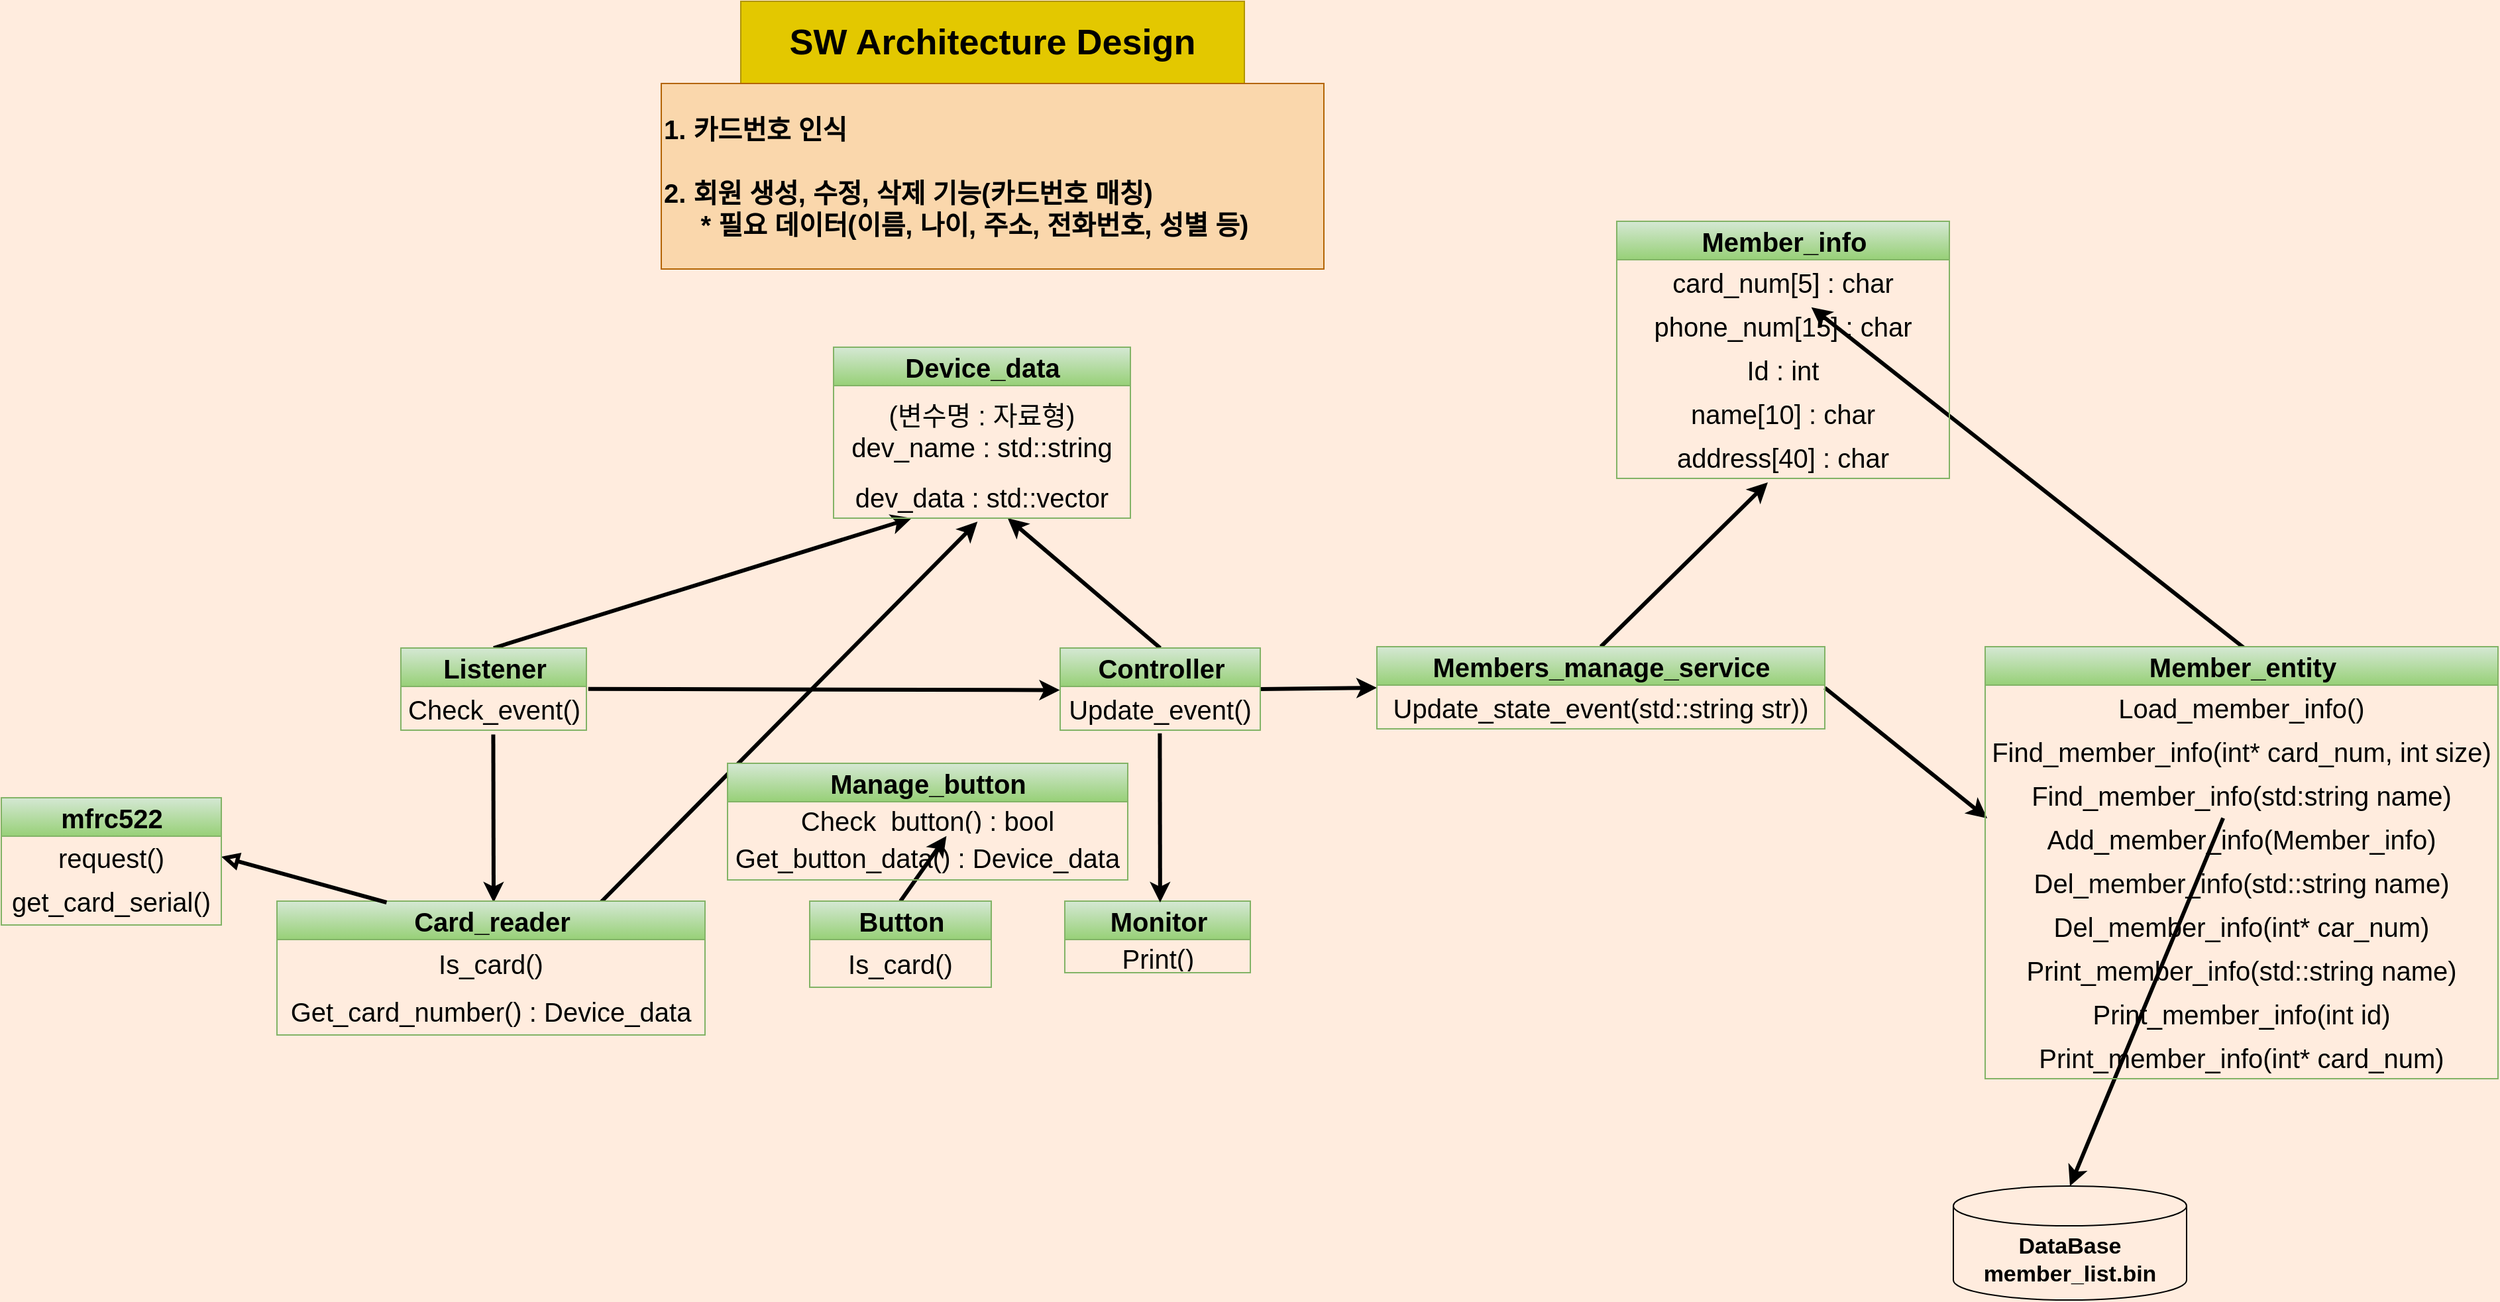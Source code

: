 <mxfile>
    <diagram id="uc_P3f4DxVGDnvg-8Ux_" name="페이지-1">
        <mxGraphModel dx="2387" dy="351" grid="0" gridSize="10" guides="1" tooltips="1" connect="1" arrows="1" fold="1" page="1" pageScale="1" pageWidth="827" pageHeight="1169" background="#FFECDE" math="0" shadow="0">
            <root>
                <mxCell id="0"/>
                <mxCell id="1" parent="0"/>
                <mxCell id="8" style="edgeStyle=none;html=1;exitX=1.01;exitY=0.055;exitDx=0;exitDy=0;entryX=-0.002;entryY=0.084;entryDx=0;entryDy=0;strokeColor=#000000;strokeWidth=3;entryPerimeter=0;exitPerimeter=0;" parent="1" source="24" target="35" edge="1">
                    <mxGeometry relative="1" as="geometry">
                        <mxPoint x="-1048" y="523" as="sourcePoint"/>
                        <mxPoint x="-1048" y="453" as="targetPoint"/>
                    </mxGeometry>
                </mxCell>
                <mxCell id="9" value="&lt;font color=&quot;#000000&quot; size=&quot;1&quot;&gt;&lt;b style=&quot;font-size: 27px&quot;&gt;SW Architecture Design&lt;/b&gt;&lt;/font&gt;" style="whiteSpace=wrap;html=1;fillColor=#e3c800;fontColor=#000000;strokeColor=#B09500;" parent="1" vertex="1">
                    <mxGeometry x="-1069" y="38" width="380" height="62" as="geometry"/>
                </mxCell>
                <mxCell id="10" value="&lt;div&gt;&lt;b style=&quot;font-size: 20px ; color: rgb(0 , 0 , 0)&quot;&gt;1. 카드번호 인식&lt;/b&gt;&lt;/div&gt;&lt;div&gt;&lt;b style=&quot;font-size: 20px ; color: rgb(0 , 0 , 0)&quot;&gt;&lt;br&gt;&lt;/b&gt;&lt;/div&gt;&lt;font color=&quot;#000000&quot; style=&quot;font-size: 20px&quot;&gt;&lt;div&gt;&lt;b&gt;2. 회원 생성, 수정, 삭제 기능(카드번호 매칭)&lt;/b&gt;&lt;/div&gt;&lt;/font&gt;&lt;b style=&quot;color: rgb(0 , 0 , 0) ; font-size: 20px&quot;&gt;&amp;nbsp; &amp;nbsp; &amp;nbsp;* 필요 데이터(이름, 나이, 주소, 전화번호, 성별 등)&lt;/b&gt;&lt;font color=&quot;#000000&quot; style=&quot;font-size: 20px&quot;&gt;&lt;b&gt;&lt;br&gt;&lt;/b&gt;&lt;/font&gt;" style="whiteSpace=wrap;html=1;fillColor=#fad7ac;strokeColor=#b46504;align=left;" parent="1" vertex="1">
                    <mxGeometry x="-1129" y="100" width="500" height="140" as="geometry"/>
                </mxCell>
                <mxCell id="40" style="edgeStyle=none;rounded=0;html=1;exitX=0.5;exitY=0;exitDx=0;exitDy=0;fontSize=20;fontColor=#000000;strokeColor=#000000;strokeWidth=3;" parent="1" source="23" target="39" edge="1">
                    <mxGeometry relative="1" as="geometry"/>
                </mxCell>
                <mxCell id="23" value="&lt;font color=&quot;#000000&quot;&gt;Listener&lt;/font&gt;" style="swimlane;fontStyle=1;align=center;verticalAlign=middle;childLayout=stackLayout;horizontal=1;startSize=29;horizontalStack=0;resizeParent=1;resizeParentMax=0;resizeLast=0;collapsible=0;marginBottom=0;html=1;fontSize=20;fillColor=#d5e8d4;strokeColor=#82b366;gradientColor=#97d077;" parent="1" vertex="1">
                    <mxGeometry x="-1325.5" y="526" width="140" height="62" as="geometry"/>
                </mxCell>
                <mxCell id="24" value="Check_event()" style="text;html=1;strokeColor=none;fillColor=none;align=center;verticalAlign=middle;spacingLeft=4;spacingRight=4;overflow=hidden;rotatable=0;points=[[0,0.5],[1,0.5]];portConstraint=eastwest;fontSize=20;fontColor=#000000;" parent="23" vertex="1">
                    <mxGeometry y="29" width="140" height="33" as="geometry"/>
                </mxCell>
                <mxCell id="26" value="&lt;font color=&quot;#000000&quot;&gt;Monitor&lt;/font&gt;" style="swimlane;fontStyle=1;align=center;verticalAlign=middle;childLayout=stackLayout;horizontal=1;startSize=29;horizontalStack=0;resizeParent=1;resizeParentMax=0;resizeLast=0;collapsible=0;marginBottom=0;html=1;fontSize=20;fillColor=#d5e8d4;gradientColor=#97d077;strokeColor=#82b366;" parent="1" vertex="1">
                    <mxGeometry x="-824.5" y="717" width="140" height="54" as="geometry"/>
                </mxCell>
                <mxCell id="27" value="Print()" style="text;html=1;strokeColor=none;fillColor=none;align=center;verticalAlign=middle;spacingLeft=4;spacingRight=4;overflow=hidden;rotatable=0;points=[[0,0.5],[1,0.5]];portConstraint=eastwest;fontSize=20;fontColor=#000000;" parent="26" vertex="1">
                    <mxGeometry y="29" width="140" height="25" as="geometry"/>
                </mxCell>
                <mxCell id="33" style="edgeStyle=none;rounded=0;html=1;fontSize=20;fontColor=#000000;strokeColor=#000000;strokeWidth=3;entryX=0.5;entryY=0;entryDx=0;entryDy=0;exitX=0.498;exitY=1.1;exitDx=0;exitDy=0;exitPerimeter=0;" parent="1" source="24" edge="1">
                    <mxGeometry relative="1" as="geometry">
                        <mxPoint x="-1048" y="585" as="sourcePoint"/>
                        <mxPoint x="-1255.5" y="718" as="targetPoint"/>
                    </mxGeometry>
                </mxCell>
                <mxCell id="42" style="edgeStyle=none;rounded=0;html=1;exitX=0.75;exitY=0;exitDx=0;exitDy=0;entryX=0.485;entryY=1.081;entryDx=0;entryDy=0;entryPerimeter=0;fontSize=20;fontColor=#000000;strokeColor=#000000;strokeWidth=3;" parent="1" target="39" edge="1">
                    <mxGeometry relative="1" as="geometry">
                        <mxPoint x="-1174.75" y="718" as="sourcePoint"/>
                    </mxGeometry>
                </mxCell>
                <mxCell id="28" value="&lt;font color=&quot;#000000&quot;&gt;Card_reader&lt;/font&gt;" style="swimlane;fontStyle=1;align=center;verticalAlign=middle;childLayout=stackLayout;horizontal=1;startSize=29;horizontalStack=0;resizeParent=1;resizeParentMax=0;resizeLast=0;collapsible=0;marginBottom=0;html=1;fontSize=20;fillColor=#d5e8d4;gradientColor=#97d077;strokeColor=#82b366;" parent="1" vertex="1">
                    <mxGeometry x="-1419" y="717" width="323" height="101" as="geometry"/>
                </mxCell>
                <mxCell id="30" value="Is_card()" style="text;html=1;strokeColor=none;fillColor=none;align=center;verticalAlign=middle;spacingLeft=4;spacingRight=4;overflow=hidden;rotatable=0;points=[[0,0.5],[1,0.5]];portConstraint=eastwest;fontSize=20;fontColor=#000000;" parent="28" vertex="1">
                    <mxGeometry y="29" width="323" height="36" as="geometry"/>
                </mxCell>
                <mxCell id="51" value="Get_card_number() : Device_data" style="text;html=1;strokeColor=none;fillColor=none;align=center;verticalAlign=middle;spacingLeft=4;spacingRight=4;overflow=hidden;rotatable=0;points=[[0,0.5],[1,0.5]];portConstraint=eastwest;fontSize=20;fontColor=#000000;" parent="28" vertex="1">
                    <mxGeometry y="65" width="323" height="36" as="geometry"/>
                </mxCell>
                <mxCell id="41" style="edgeStyle=none;rounded=0;html=1;exitX=0.5;exitY=0;exitDx=0;exitDy=0;fontSize=20;fontColor=#000000;strokeColor=#000000;strokeWidth=3;" parent="1" source="34" target="39" edge="1">
                    <mxGeometry relative="1" as="geometry"/>
                </mxCell>
                <mxCell id="53" style="edgeStyle=none;html=1;entryX=0.5;entryY=0;entryDx=0;entryDy=0;entryPerimeter=0;fontSize=17;fontColor=#000000;strokeColor=#000000;strokeWidth=3;exitX=0.464;exitY=1.04;exitDx=0;exitDy=0;exitPerimeter=0;" parent="1" source="81" target="52" edge="1">
                    <mxGeometry relative="1" as="geometry">
                        <mxPoint x="-328" y="652" as="sourcePoint"/>
                    </mxGeometry>
                </mxCell>
                <mxCell id="73" style="edgeStyle=none;html=1;exitX=1;exitY=0.5;exitDx=0;exitDy=0;entryX=0;entryY=0.5;entryDx=0;entryDy=0;strokeColor=#000000;strokeWidth=3;" parent="1" source="34" target="54" edge="1">
                    <mxGeometry relative="1" as="geometry"/>
                </mxCell>
                <mxCell id="34" value="&lt;font color=&quot;#000000&quot;&gt;Controller&lt;/font&gt;" style="swimlane;fontStyle=1;align=center;verticalAlign=middle;childLayout=stackLayout;horizontal=1;startSize=29;horizontalStack=0;resizeParent=1;resizeParentMax=0;resizeLast=0;collapsible=0;marginBottom=0;html=1;fontSize=20;fillColor=#d5e8d4;strokeColor=#82b366;gradientColor=#97d077;" parent="1" vertex="1">
                    <mxGeometry x="-828" y="526" width="151" height="62" as="geometry"/>
                </mxCell>
                <mxCell id="35" value="Update_event()" style="text;html=1;strokeColor=none;fillColor=none;align=center;verticalAlign=middle;spacingLeft=4;spacingRight=4;overflow=hidden;rotatable=0;points=[[0,0.5],[1,0.5]];portConstraint=eastwest;fontSize=20;fontColor=#000000;" parent="34" vertex="1">
                    <mxGeometry y="29" width="151" height="33" as="geometry"/>
                </mxCell>
                <mxCell id="36" style="edgeStyle=none;html=1;strokeColor=#000000;strokeWidth=3;exitX=0.498;exitY=1.072;exitDx=0;exitDy=0;exitPerimeter=0;" parent="1" source="35" edge="1">
                    <mxGeometry relative="1" as="geometry">
                        <mxPoint x="-752" y="586" as="sourcePoint"/>
                        <mxPoint x="-752.553" y="718" as="targetPoint"/>
                    </mxGeometry>
                </mxCell>
                <mxCell id="37" value="&lt;font color=&quot;#000000&quot;&gt;Device_data&lt;/font&gt;" style="swimlane;fontStyle=1;align=center;verticalAlign=middle;childLayout=stackLayout;horizontal=1;startSize=29;horizontalStack=0;resizeParent=1;resizeParentMax=0;resizeLast=0;collapsible=0;marginBottom=0;html=1;fontSize=20;fillColor=#d5e8d4;strokeColor=#82b366;gradientColor=#97d077;" parent="1" vertex="1">
                    <mxGeometry x="-999" y="299" width="224" height="129" as="geometry"/>
                </mxCell>
                <mxCell id="38" value="(변수명 : 자료형)&lt;br&gt;dev_name : std::string" style="text;html=1;strokeColor=none;fillColor=none;align=center;verticalAlign=middle;spacingLeft=4;spacingRight=4;overflow=hidden;rotatable=0;points=[[0,0.5],[1,0.5]];portConstraint=eastwest;fontSize=20;fontColor=#000000;" parent="37" vertex="1">
                    <mxGeometry y="29" width="224" height="67" as="geometry"/>
                </mxCell>
                <mxCell id="39" value="dev_data : std::vector" style="text;html=1;strokeColor=none;fillColor=none;align=center;verticalAlign=middle;spacingLeft=4;spacingRight=4;overflow=hidden;rotatable=0;points=[[0,0.5],[1,0.5]];portConstraint=eastwest;fontSize=20;fontColor=#000000;" parent="37" vertex="1">
                    <mxGeometry y="96" width="224" height="33" as="geometry"/>
                </mxCell>
                <mxCell id="46" style="edgeStyle=none;rounded=0;html=1;exitX=0.25;exitY=0;exitDx=0;exitDy=0;fontSize=20;fontColor=#000000;strokeColor=#000000;strokeWidth=3;endArrow=block;endFill=0;entryX=1;entryY=0.5;entryDx=0;entryDy=0;" parent="1" target="44" edge="1">
                    <mxGeometry relative="1" as="geometry">
                        <mxPoint x="-1536" y="586" as="targetPoint"/>
                        <mxPoint x="-1336.25" y="718" as="sourcePoint"/>
                    </mxGeometry>
                </mxCell>
                <mxCell id="43" value="&lt;font color=&quot;#000000&quot;&gt;mfrc522&lt;/font&gt;" style="swimlane;fontStyle=1;align=center;verticalAlign=middle;childLayout=stackLayout;horizontal=1;startSize=29;horizontalStack=0;resizeParent=1;resizeParentMax=0;resizeLast=0;collapsible=0;marginBottom=0;html=1;fontSize=20;fillColor=#d5e8d4;gradientColor=#97d077;strokeColor=#82b366;" parent="1" vertex="1">
                    <mxGeometry x="-1627" y="639" width="166" height="96" as="geometry"/>
                </mxCell>
                <mxCell id="44" value="request()" style="text;html=1;strokeColor=none;fillColor=none;align=center;verticalAlign=middle;spacingLeft=4;spacingRight=4;overflow=hidden;rotatable=0;points=[[0,0.5],[1,0.5]];portConstraint=eastwest;fontSize=20;fontColor=#000000;" parent="43" vertex="1">
                    <mxGeometry y="29" width="166" height="31" as="geometry"/>
                </mxCell>
                <mxCell id="45" value="get_card_serial()" style="text;html=1;strokeColor=none;fillColor=none;align=center;verticalAlign=middle;spacingLeft=4;spacingRight=4;overflow=hidden;rotatable=0;points=[[0,0.5],[1,0.5]];portConstraint=eastwest;fontSize=20;fontColor=#000000;" parent="43" vertex="1">
                    <mxGeometry y="60" width="166" height="36" as="geometry"/>
                </mxCell>
                <mxCell id="52" value="&lt;font color=&quot;#000000&quot; size=&quot;1&quot;&gt;&lt;b style=&quot;font-size: 17px&quot;&gt;DataBase&lt;br&gt;member_list.bin&lt;br&gt;&lt;/b&gt;&lt;/font&gt;" style="shape=cylinder3;whiteSpace=wrap;html=1;boundedLbl=1;backgroundOutline=1;size=15;fillColor=none;strokeColor=#000000;" parent="1" vertex="1">
                    <mxGeometry x="-154" y="932" width="176" height="86" as="geometry"/>
                </mxCell>
                <mxCell id="70" style="edgeStyle=none;html=1;exitX=0.5;exitY=0;exitDx=0;exitDy=0;strokeColor=#000000;strokeWidth=3;" parent="1" source="54" edge="1">
                    <mxGeometry relative="1" as="geometry">
                        <mxPoint x="-294" y="401" as="targetPoint"/>
                    </mxGeometry>
                </mxCell>
                <mxCell id="71" style="edgeStyle=none;html=1;exitX=1;exitY=0.5;exitDx=0;exitDy=0;entryX=0.004;entryY=0.045;entryDx=0;entryDy=0;entryPerimeter=0;strokeColor=#000000;strokeWidth=3;" parent="1" source="54" target="58" edge="1">
                    <mxGeometry relative="1" as="geometry"/>
                </mxCell>
                <mxCell id="54" value="&lt;font color=&quot;#000000&quot;&gt;Members_manage_service&lt;/font&gt;" style="swimlane;fontStyle=1;align=center;verticalAlign=middle;childLayout=stackLayout;horizontal=1;startSize=29;horizontalStack=0;resizeParent=1;resizeParentMax=0;resizeLast=0;collapsible=0;marginBottom=0;html=1;fontSize=20;fillColor=#d5e8d4;strokeColor=#82b366;gradientColor=#97d077;" parent="1" vertex="1">
                    <mxGeometry x="-589" y="525" width="338" height="62" as="geometry"/>
                </mxCell>
                <mxCell id="55" value="Update_state_event(std::string str))" style="text;html=1;strokeColor=none;fillColor=none;align=center;verticalAlign=middle;spacingLeft=4;spacingRight=4;overflow=hidden;rotatable=0;points=[[0,0.5],[1,0.5]];portConstraint=eastwest;fontSize=20;fontColor=#000000;" parent="54" vertex="1">
                    <mxGeometry y="29" width="338" height="33" as="geometry"/>
                </mxCell>
                <mxCell id="69" style="edgeStyle=none;html=1;exitX=0.5;exitY=0;exitDx=0;exitDy=0;entryX=0.585;entryY=1.086;entryDx=0;entryDy=0;entryPerimeter=0;strokeWidth=3;strokeColor=#000000;" parent="1" target="64" edge="1">
                    <mxGeometry relative="1" as="geometry">
                        <mxPoint x="65.5" y="526" as="sourcePoint"/>
                    </mxGeometry>
                </mxCell>
                <mxCell id="57" value="&lt;font color=&quot;#000000&quot;&gt;Member_entity&lt;/font&gt;" style="swimlane;fontStyle=1;align=center;verticalAlign=middle;childLayout=stackLayout;horizontal=1;startSize=29;horizontalStack=0;resizeParent=1;resizeParentMax=0;resizeLast=0;collapsible=0;marginBottom=0;html=1;fontSize=20;fillColor=#d5e8d4;strokeColor=#82b366;gradientColor=#97d077;" parent="1" vertex="1">
                    <mxGeometry x="-130" y="525" width="387" height="326" as="geometry"/>
                </mxCell>
                <mxCell id="79" value="Load_member_info()" style="text;html=1;strokeColor=none;fillColor=none;align=center;verticalAlign=middle;spacingLeft=4;spacingRight=4;overflow=hidden;rotatable=0;points=[[0,0.5],[1,0.5]];portConstraint=eastwest;fontSize=20;fontColor=#000000;" parent="57" vertex="1">
                    <mxGeometry y="29" width="387" height="33" as="geometry"/>
                </mxCell>
                <mxCell id="80" value="Find_member_info(int* card_num, int size)" style="text;html=1;strokeColor=none;fillColor=none;align=center;verticalAlign=middle;spacingLeft=4;spacingRight=4;overflow=hidden;rotatable=0;points=[[0,0.5],[1,0.5]];portConstraint=eastwest;fontSize=20;fontColor=#000000;" parent="57" vertex="1">
                    <mxGeometry y="62" width="387" height="33" as="geometry"/>
                </mxCell>
                <mxCell id="81" value="Find_member_info(std:string name)" style="text;html=1;strokeColor=none;fillColor=none;align=center;verticalAlign=middle;spacingLeft=4;spacingRight=4;overflow=hidden;rotatable=0;points=[[0,0.5],[1,0.5]];portConstraint=eastwest;fontSize=20;fontColor=#000000;" parent="57" vertex="1">
                    <mxGeometry y="95" width="387" height="33" as="geometry"/>
                </mxCell>
                <mxCell id="58" value="Add_member_info(Member_info)" style="text;html=1;strokeColor=none;fillColor=none;align=center;verticalAlign=middle;spacingLeft=4;spacingRight=4;overflow=hidden;rotatable=0;points=[[0,0.5],[1,0.5]];portConstraint=eastwest;fontSize=20;fontColor=#000000;" parent="57" vertex="1">
                    <mxGeometry y="128" width="387" height="33" as="geometry"/>
                </mxCell>
                <mxCell id="83" value="Del_member_info(std::string name)" style="text;html=1;strokeColor=none;fillColor=none;align=center;verticalAlign=middle;spacingLeft=4;spacingRight=4;overflow=hidden;rotatable=0;points=[[0,0.5],[1,0.5]];portConstraint=eastwest;fontSize=20;fontColor=#000000;" vertex="1" parent="57">
                    <mxGeometry y="161" width="387" height="33" as="geometry"/>
                </mxCell>
                <mxCell id="85" value="Del_member_info(int* car_num)" style="text;html=1;strokeColor=none;fillColor=none;align=center;verticalAlign=middle;spacingLeft=4;spacingRight=4;overflow=hidden;rotatable=0;points=[[0,0.5],[1,0.5]];portConstraint=eastwest;fontSize=20;fontColor=#000000;" vertex="1" parent="57">
                    <mxGeometry y="194" width="387" height="33" as="geometry"/>
                </mxCell>
                <mxCell id="77" value="Print_member_info(std::string name)" style="text;html=1;strokeColor=none;fillColor=none;align=center;verticalAlign=middle;spacingLeft=4;spacingRight=4;overflow=hidden;rotatable=0;points=[[0,0.5],[1,0.5]];portConstraint=eastwest;fontSize=20;fontColor=#000000;" parent="57" vertex="1">
                    <mxGeometry y="227" width="387" height="33" as="geometry"/>
                </mxCell>
                <mxCell id="78" value="Print_member_info(int id)" style="text;html=1;strokeColor=none;fillColor=none;align=center;verticalAlign=middle;spacingLeft=4;spacingRight=4;overflow=hidden;rotatable=0;points=[[0,0.5],[1,0.5]];portConstraint=eastwest;fontSize=20;fontColor=#000000;" parent="57" vertex="1">
                    <mxGeometry y="260" width="387" height="33" as="geometry"/>
                </mxCell>
                <mxCell id="82" value="Print_member_info(int* card_num)" style="text;html=1;strokeColor=none;fillColor=none;align=center;verticalAlign=middle;spacingLeft=4;spacingRight=4;overflow=hidden;rotatable=0;points=[[0,0.5],[1,0.5]];portConstraint=eastwest;fontSize=20;fontColor=#000000;" vertex="1" parent="57">
                    <mxGeometry y="293" width="387" height="33" as="geometry"/>
                </mxCell>
                <mxCell id="59" value="&lt;font color=&quot;#000000&quot;&gt;Member_info&lt;/font&gt;" style="swimlane;fontStyle=1;align=center;verticalAlign=middle;childLayout=stackLayout;horizontal=1;startSize=29;horizontalStack=0;resizeParent=1;resizeParentMax=0;resizeLast=0;collapsible=0;marginBottom=0;html=1;fontSize=20;fillColor=#d5e8d4;strokeColor=#82b366;gradientColor=#97d077;" parent="1" vertex="1">
                    <mxGeometry x="-408" y="204" width="251" height="194" as="geometry"/>
                </mxCell>
                <mxCell id="64" value="card_num[5] : char" style="text;html=1;strokeColor=none;fillColor=none;align=center;verticalAlign=middle;spacingLeft=4;spacingRight=4;overflow=hidden;rotatable=0;points=[[0,0.5],[1,0.5]];portConstraint=eastwest;fontSize=20;fontColor=#000000;" parent="59" vertex="1">
                    <mxGeometry y="29" width="251" height="33" as="geometry"/>
                </mxCell>
                <mxCell id="63" value="phone_num[15] : char" style="text;html=1;strokeColor=none;fillColor=none;align=center;verticalAlign=middle;spacingLeft=4;spacingRight=4;overflow=hidden;rotatable=0;points=[[0,0.5],[1,0.5]];portConstraint=eastwest;fontSize=20;fontColor=#000000;" parent="59" vertex="1">
                    <mxGeometry y="62" width="251" height="33" as="geometry"/>
                </mxCell>
                <mxCell id="60" value="Id : int" style="text;html=1;strokeColor=none;fillColor=none;align=center;verticalAlign=middle;spacingLeft=4;spacingRight=4;overflow=hidden;rotatable=0;points=[[0,0.5],[1,0.5]];portConstraint=eastwest;fontSize=20;fontColor=#000000;" parent="59" vertex="1">
                    <mxGeometry y="95" width="251" height="33" as="geometry"/>
                </mxCell>
                <mxCell id="61" value="name[10] : char" style="text;html=1;strokeColor=none;fillColor=none;align=center;verticalAlign=middle;spacingLeft=4;spacingRight=4;overflow=hidden;rotatable=0;points=[[0,0.5],[1,0.5]];portConstraint=eastwest;fontSize=20;fontColor=#000000;" parent="59" vertex="1">
                    <mxGeometry y="128" width="251" height="33" as="geometry"/>
                </mxCell>
                <mxCell id="62" value="address[40] : char" style="text;html=1;strokeColor=none;fillColor=none;align=center;verticalAlign=middle;spacingLeft=4;spacingRight=4;overflow=hidden;rotatable=0;points=[[0,0.5],[1,0.5]];portConstraint=eastwest;fontSize=20;fontColor=#000000;" parent="59" vertex="1">
                    <mxGeometry y="161" width="251" height="33" as="geometry"/>
                </mxCell>
                <mxCell id="88" style="edgeStyle=none;html=1;exitX=0.5;exitY=0;exitDx=0;exitDy=0;entryX=0.547;entryY=1.035;entryDx=0;entryDy=0;entryPerimeter=0;strokeColor=#000000;strokeWidth=3;" edge="1" parent="1" source="66" target="87">
                    <mxGeometry relative="1" as="geometry"/>
                </mxCell>
                <mxCell id="66" value="&lt;font color=&quot;#000000&quot;&gt;Button&lt;/font&gt;" style="swimlane;fontStyle=1;align=center;verticalAlign=middle;childLayout=stackLayout;horizontal=1;startSize=29;horizontalStack=0;resizeParent=1;resizeParentMax=0;resizeLast=0;collapsible=0;marginBottom=0;html=1;fontSize=20;fillColor=#d5e8d4;gradientColor=#97d077;strokeColor=#82b366;" parent="1" vertex="1">
                    <mxGeometry x="-1017" y="717" width="137" height="65" as="geometry"/>
                </mxCell>
                <mxCell id="67" value="Is_card()" style="text;html=1;strokeColor=none;fillColor=none;align=center;verticalAlign=middle;spacingLeft=4;spacingRight=4;overflow=hidden;rotatable=0;points=[[0,0.5],[1,0.5]];portConstraint=eastwest;fontSize=20;fontColor=#000000;" parent="66" vertex="1">
                    <mxGeometry y="29" width="137" height="36" as="geometry"/>
                </mxCell>
                <mxCell id="86" value="&lt;font color=&quot;#000000&quot;&gt;Manage_button&lt;/font&gt;" style="swimlane;fontStyle=1;align=center;verticalAlign=middle;childLayout=stackLayout;horizontal=1;startSize=29;horizontalStack=0;resizeParent=1;resizeParentMax=0;resizeLast=0;collapsible=0;marginBottom=0;html=1;fontSize=20;fillColor=#d5e8d4;gradientColor=#97d077;strokeColor=#82b366;" vertex="1" parent="1">
                    <mxGeometry x="-1079" y="613" width="302" height="88" as="geometry"/>
                </mxCell>
                <mxCell id="87" value="Check_button() : bool" style="text;html=1;strokeColor=none;fillColor=none;align=center;verticalAlign=middle;spacingLeft=4;spacingRight=4;overflow=hidden;rotatable=0;points=[[0,0.5],[1,0.5]];portConstraint=eastwest;fontSize=20;fontColor=#000000;" vertex="1" parent="86">
                    <mxGeometry y="29" width="302" height="25" as="geometry"/>
                </mxCell>
                <mxCell id="89" value="Get_button_data() : Device_data" style="text;html=1;strokeColor=none;fillColor=none;align=center;verticalAlign=middle;spacingLeft=4;spacingRight=4;overflow=hidden;rotatable=0;points=[[0,0.5],[1,0.5]];portConstraint=eastwest;fontSize=20;fontColor=#000000;" vertex="1" parent="86">
                    <mxGeometry y="54" width="302" height="34" as="geometry"/>
                </mxCell>
            </root>
        </mxGraphModel>
    </diagram>
</mxfile>